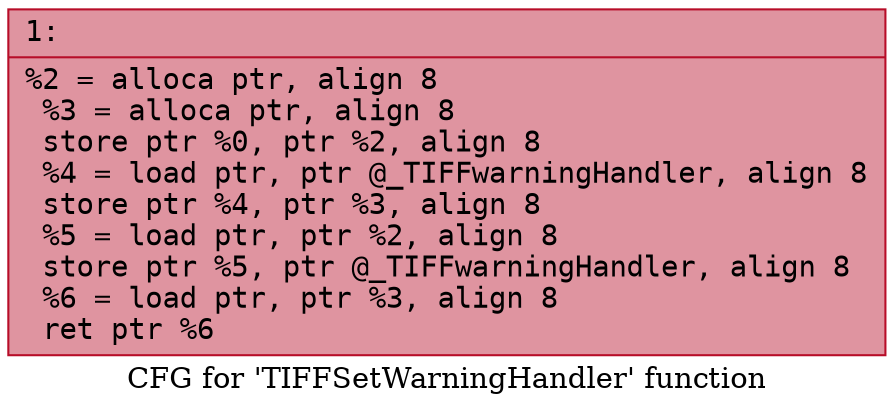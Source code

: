 digraph "CFG for 'TIFFSetWarningHandler' function" {
	label="CFG for 'TIFFSetWarningHandler' function";

	Node0x600000e35ef0 [shape=record,color="#b70d28ff", style=filled, fillcolor="#b70d2870" fontname="Courier",label="{1:\l|  %2 = alloca ptr, align 8\l  %3 = alloca ptr, align 8\l  store ptr %0, ptr %2, align 8\l  %4 = load ptr, ptr @_TIFFwarningHandler, align 8\l  store ptr %4, ptr %3, align 8\l  %5 = load ptr, ptr %2, align 8\l  store ptr %5, ptr @_TIFFwarningHandler, align 8\l  %6 = load ptr, ptr %3, align 8\l  ret ptr %6\l}"];
}

